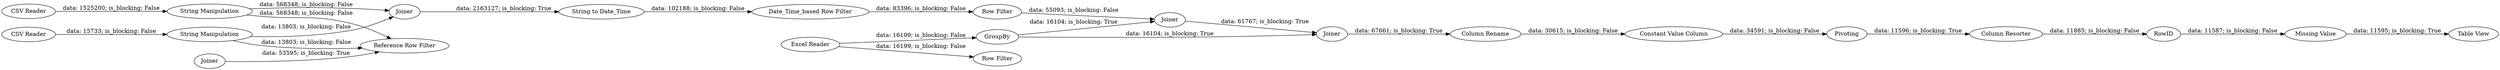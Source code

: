digraph {
	"3865117752628647140_3" [label="CSV Reader"]
	"3865117752628647140_14" [label="Date_Time_based Row Filter"]
	"3865117752628647140_10" [label=Joiner]
	"3865117752628647140_18" [label=Joiner]
	"3865117752628647140_24" [label="Table View"]
	"3865117752628647140_13" [label="String to Date_Time"]
	"3865117752628647140_22" [label="Column Resorter"]
	"3865117752628647140_17" [label="Row Filter"]
	"3865117752628647140_19" [label="Column Rename"]
	"3865117752628647140_16" [label=GroupBy]
	"3865117752628647140_2" [label="CSV Reader"]
	"-1991396695026773926_9" [label="Reference Row Filter"]
	"3865117752628647140_4" [label="String Manipulation"]
	"3865117752628647140_21" [label="Constant Value Column"]
	"3865117752628647140_26" [label="Missing Value"]
	"3865117752628647140_6" [label=Joiner]
	"3865117752628647140_20" [label=Pivoting]
	"3865117752628647140_1" [label="Excel Reader"]
	"3865117752628647140_5" [label="String Manipulation"]
	"3865117752628647140_15" [label="Row Filter"]
	"-1991396695026773926_8" [label=Joiner]
	"3865117752628647140_25" [label=RowID]
	"3865117752628647140_16" -> "3865117752628647140_18" [label="data: 16104; is_blocking: True"]
	"3865117752628647140_20" -> "3865117752628647140_22" [label="data: 11596; is_blocking: True"]
	"3865117752628647140_25" -> "3865117752628647140_26" [label="data: 11587; is_blocking: False"]
	"3865117752628647140_1" -> "3865117752628647140_17" [label="data: 16199; is_blocking: False"]
	"3865117752628647140_16" -> "3865117752628647140_10" [label="data: 16104; is_blocking: True"]
	"3865117752628647140_19" -> "3865117752628647140_21" [label="data: 30615; is_blocking: False"]
	"3865117752628647140_18" -> "3865117752628647140_19" [label="data: 67661; is_blocking: True"]
	"3865117752628647140_22" -> "3865117752628647140_25" [label="data: 11885; is_blocking: False"]
	"3865117752628647140_5" -> "-1991396695026773926_9" [label="data: 568348; is_blocking: False"]
	"3865117752628647140_6" -> "3865117752628647140_13" [label="data: 2163127; is_blocking: True"]
	"3865117752628647140_10" -> "3865117752628647140_18" [label="data: 61767; is_blocking: True"]
	"3865117752628647140_5" -> "3865117752628647140_6" [label="data: 568348; is_blocking: False"]
	"3865117752628647140_3" -> "3865117752628647140_5" [label="data: 1525200; is_blocking: False"]
	"3865117752628647140_2" -> "3865117752628647140_4" [label="data: 15733; is_blocking: False"]
	"3865117752628647140_13" -> "3865117752628647140_14" [label="data: 102188; is_blocking: False"]
	"3865117752628647140_4" -> "3865117752628647140_6" [label="data: 13803; is_blocking: False"]
	"3865117752628647140_14" -> "3865117752628647140_15" [label="data: 83396; is_blocking: False"]
	"3865117752628647140_15" -> "3865117752628647140_10" [label="data: 55093; is_blocking: False"]
	"3865117752628647140_26" -> "3865117752628647140_24" [label="data: 11595; is_blocking: True"]
	"3865117752628647140_1" -> "3865117752628647140_16" [label="data: 16199; is_blocking: False"]
	"3865117752628647140_4" -> "-1991396695026773926_9" [label="data: 13803; is_blocking: False"]
	"-1991396695026773926_8" -> "-1991396695026773926_9" [label="data: 53595; is_blocking: True"]
	"3865117752628647140_21" -> "3865117752628647140_20" [label="data: 34591; is_blocking: False"]
	rankdir=LR
}
